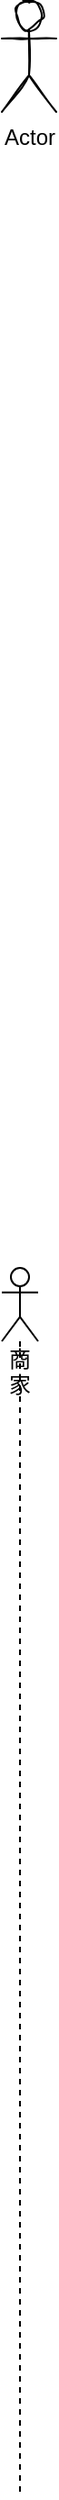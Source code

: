 <mxfile version="14.6.3" type="github">
  <diagram id="5aa129d9-4b51-9b99-0a78-bb2f967fc3d4" name="Page-1">
    <mxGraphModel dx="1422" dy="1594" grid="1" gridSize="10" guides="1" tooltips="1" connect="1" arrows="1" fold="1" page="0" pageScale="1" pageWidth="827" pageHeight="1169" math="0" shadow="0">
      <root>
        <mxCell id="0" />
        <mxCell id="1" parent="0" />
        <mxCell id="0_Bh9sVGW5Xc2mKzePYn-1" value="Actor" style="shape=umlActor;verticalLabelPosition=bottom;verticalAlign=top;html=1;rounded=0;sketch=1;" vertex="1" parent="1">
          <mxGeometry y="-690" width="30" height="60" as="geometry" />
        </mxCell>
        <mxCell id="0_Bh9sVGW5Xc2mKzePYn-6" value="商家" style="shape=umlLifeline;participant=umlActor;perimeter=lifelinePerimeter;whiteSpace=wrap;html=1;container=1;collapsible=0;recursiveResize=0;verticalAlign=top;spacingTop=36;outlineConnect=0;rounded=0;sketch=0;" vertex="1" parent="1">
          <mxGeometry width="20" height="670" as="geometry" />
        </mxCell>
      </root>
    </mxGraphModel>
  </diagram>
</mxfile>
